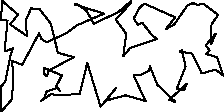 unitsize(0.001cm);
// 26326.9
draw((1357,1905)--(1533,1780));
draw((1533,1780)--(1660,1556));
draw((1660,1556)--(2082,1753));
draw((2082,1753)--(2312,1949));
draw((2312,1949)--(2318,1925));
draw((2318,1925)--(2048,1628));
draw((2048,1628)--(2232,1374));
draw((2232,1374)--(2178,978));
draw((2178,978)--(2302,1127));
draw((2302,1127)--(2773,1286));
draw((2773,1286)--(2687,1353));
draw((2687,1353)--(2513,1572));
draw((2513,1572)--(2433,1538));
draw((2433,1538)--(2365,1649));
draw((2365,1649)--(2469,1838));
draw((2469,1838)--(2552,1909));
draw((2552,1909)--(3092,1668));
draw((3092,1668)--(2933,1459));
draw((2933,1459)--(3078,1541));
draw((3078,1541)--(3314,1881));
draw((3314,1881)--(3409,1917));
draw((3409,1917)--(3499,1885));
draw((3499,1885)--(3586,1909));
draw((3586,1909)--(3853,1712));
draw((3853,1712)--(3736,1542));
draw((3736,1542)--(3729,1188));
draw((3729,1188)--(3808,1375));
draw((3808,1375)--(3635,1174));
draw((3635,1174)--(3704,1082));
draw((3704,1082)--(3646,1018));
draw((3646,1018)--(3835,963));
draw((3835,963)--(3939,640));
draw((3939,640)--(3806,746));
draw((3806,746)--(3564,676));
draw((3564,676)--(3394,1028));
draw((3394,1028)--(3174,1064));
draw((3174,1064)--(3213,1085));
draw((3213,1085)--(3278,799));
draw((3278,799)--(3124,408));
draw((3124,408)--(3249,378));
draw((3249,378)--(3297,491));
draw((3297,491)--(2990,214));
draw((2990,214)--(3099,173));
draw((3099,173)--(2781,478));
draw((2781,478)--(2650,802));
draw((2650,802)--(2636,727));
draw((2636,727)--(2499,658));
draw((2499,658)--(2361,640));
draw((2361,640)--(2576,189));
draw((2576,189)--(2221,291));
draw((2221,291)--(1868,197));
draw((1868,197)--(2049,417));
draw((2049,417)--(1779,90));
draw((1779,90)--(1774,107));
draw((1774,107)--(1544,863));
draw((1544,863)--(1410,307));
draw((1410,307)--(960,303));
draw((960,303)--(913,317));
draw((913,317)--(721,186));
draw((721,186)--(805,272));
draw((805,272)--(812,351));
draw((812,351)--(1031,428));
draw((1031,428)--(1058,372));
draw((1058,372)--(1000,457));
draw((1000,457)--(1097,643));
draw((1097,643)--(779,777));
draw((779,777)--(781,671));
draw((781,671)--(834,629));
draw((834,629)--(868,731));
draw((868,731)--(1307,964));
draw((1307,964)--(1027,1041));
draw((1027,1041)--(901,1552));
draw((901,1552)--(705,1812));
draw((705,1812)--(554,1825));
draw((554,1825)--(457,1607));
draw((457,1607)--(482,1337));
draw((482,1337)--(185,1542));
draw((185,1542)--(323,1714));
draw((323,1714)--(43,1957));
draw((43,1957)--(22,1617));
draw((22,1617)--(138,1610));
draw((138,1610)--(86,1065));
draw((86,1065)--(234,1118));
draw((234,1118)--(192,1004));
draw((192,1004)--(99,536));
draw((99,536)--(40,462));
draw((40,462)--(14,454));
draw((14,454)--(29,6));
draw((29,6)--(213,220));
draw((213,220)--(242,584));
draw((242,584)--(219,898));
draw((219,898)--(396,828));
draw((396,828)--(693,1383));
draw((693,1383)--(737,1285));
draw((737,1285)--(826,1226));
draw((826,1226)--(1183,1391));
draw((1183,1391)--(1362,1526));
draw((1362,1526)--(1838,1732));
draw((1838,1732)--(1327,1893));
draw((1327,1893)--(1357,1905));
